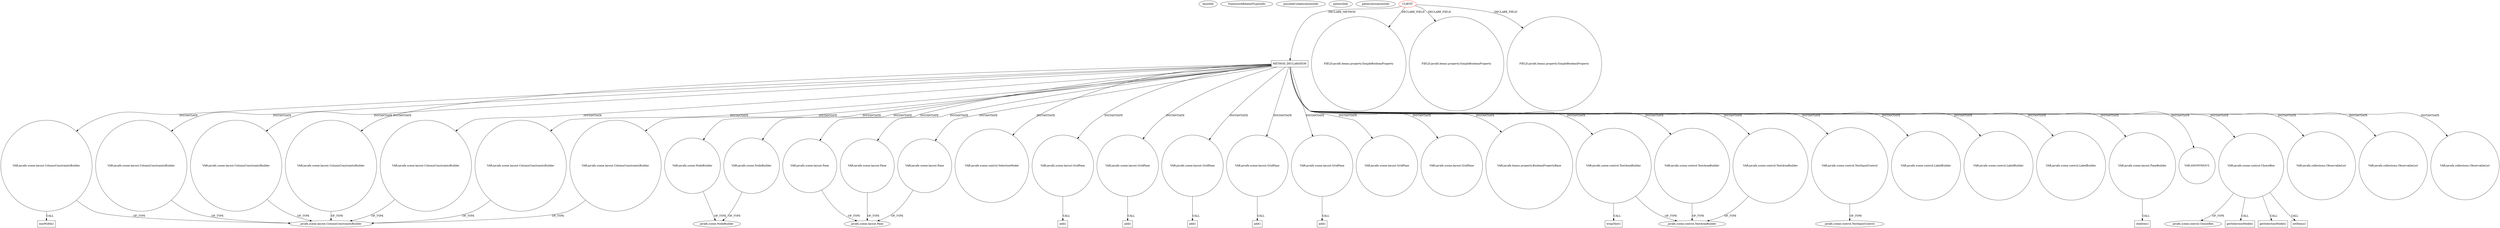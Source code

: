 digraph {
baseInfo[graphId=4303,category="pattern",isAnonymous=false,possibleRelation=false]
frameworkRelatedTypesInfo[]
possibleCollaborationsInfo[]
patternInfo[frequency=2.0,patternRootClient=0]
patternInstancesInfo[0="SaiPradeepDandem-javafx2-gradient-builder~/SaiPradeepDandem-javafx2-gradient-builder/javafx2-gradient-builder-master/src/main/java/com/javafx/gradientbuilder/application/RadialSettingsLayout.java~RadialSettingsLayout~1170",1="SaiPradeepDandem-javafx2-gradient-builder~/SaiPradeepDandem-javafx2-gradient-builder/javafx2-gradient-builder-master/src/main/java/com/javafx/gradientbuilder/application/LinearSettingsLayout.java~LinearSettingsLayout~1172"]
265[label="javafx.scene.layout.ColumnConstraintsBuilder",vertexType="FRAMEWORK_CLASS_TYPE",isFrameworkType=false]
278[label="VAR:javafx.scene.layout.ColumnConstraintsBuilder",vertexType="VARIABLE_EXPRESION",isFrameworkType=false,shape=circle]
279[label="minWidth()",vertexType="INSIDE_CALL",isFrameworkType=false,shape=box]
84[label="METHOD_DECLARATION",vertexType="CLIENT_METHOD_DECLARATION",isFrameworkType=false,shape=box]
0[label="CLIENT",vertexType="ROOT_CLIENT_CLASS_DECLARATION",isFrameworkType=false,color=red]
88[label="VAR:javafx.scene.NodeBuilder",vertexType="VARIABLE_EXPRESION",isFrameworkType=false,shape=circle]
127[label="VAR:javafx.scene.NodeBuilder",vertexType="VARIABLE_EXPRESION",isFrameworkType=false,shape=circle]
159[label="VAR:javafx.scene.layout.Pane",vertexType="VARIABLE_EXPRESION",isFrameworkType=false,shape=circle]
121[label="VAR:javafx.scene.layout.Pane",vertexType="VARIABLE_EXPRESION",isFrameworkType=false,shape=circle]
227[label="VAR:javafx.scene.layout.Pane",vertexType="VARIABLE_EXPRESION",isFrameworkType=false,shape=circle]
198[label="VAR:javafx.scene.control.SelectionModel",vertexType="VARIABLE_EXPRESION",isFrameworkType=false,shape=circle]
203[label="VAR:javafx.scene.layout.GridPane",vertexType="VARIABLE_EXPRESION",isFrameworkType=false,shape=circle]
254[label="VAR:javafx.scene.layout.GridPane",vertexType="VARIABLE_EXPRESION",isFrameworkType=false,shape=circle]
206[label="VAR:javafx.scene.layout.GridPane",vertexType="VARIABLE_EXPRESION",isFrameworkType=false,shape=circle]
230[label="VAR:javafx.scene.layout.GridPane",vertexType="VARIABLE_EXPRESION",isFrameworkType=false,shape=circle]
212[label="VAR:javafx.scene.layout.GridPane",vertexType="VARIABLE_EXPRESION",isFrameworkType=false,shape=circle]
289[label="VAR:javafx.scene.layout.GridPane",vertexType="VARIABLE_EXPRESION",isFrameworkType=false,shape=circle]
260[label="VAR:javafx.scene.layout.GridPane",vertexType="VARIABLE_EXPRESION",isFrameworkType=false,shape=circle]
145[label="VAR:javafx.beans.property.BooleanPropertyBase",vertexType="VARIABLE_EXPRESION",isFrameworkType=false,shape=circle]
100[label="VAR:javafx.scene.control.TextAreaBuilder",vertexType="VARIABLE_EXPRESION",isFrameworkType=false,shape=circle]
109[label="VAR:javafx.scene.control.TextAreaBuilder",vertexType="VARIABLE_EXPRESION",isFrameworkType=false,shape=circle]
97[label="VAR:javafx.scene.control.TextAreaBuilder",vertexType="VARIABLE_EXPRESION",isFrameworkType=false,shape=circle]
115[label="VAR:javafx.scene.control.TextInputControl",vertexType="VARIABLE_EXPRESION",isFrameworkType=false,shape=circle]
20[label="FIELD:javafx.beans.property.SimpleBooleanProperty",vertexType="FIELD_DECLARATION",isFrameworkType=false,shape=circle]
117[label="javafx.scene.control.TextInputControl",vertexType="FRAMEWORK_CLASS_TYPE",isFrameworkType=false]
22[label="FIELD:javafx.beans.property.SimpleBooleanProperty",vertexType="FIELD_DECLARATION",isFrameworkType=false,shape=circle]
18[label="FIELD:javafx.beans.property.SimpleBooleanProperty",vertexType="FIELD_DECLARATION",isFrameworkType=false,shape=circle]
124[label="VAR:javafx.scene.control.LabelBuilder",vertexType="VARIABLE_EXPRESION",isFrameworkType=false,shape=circle]
85[label="VAR:javafx.scene.control.LabelBuilder",vertexType="VARIABLE_EXPRESION",isFrameworkType=false,shape=circle]
94[label="VAR:javafx.scene.control.LabelBuilder",vertexType="VARIABLE_EXPRESION",isFrameworkType=false,shape=circle]
101[label="wrapText()",vertexType="INSIDE_CALL",isFrameworkType=false,shape=box]
255[label="add()",vertexType="INSIDE_CALL",isFrameworkType=false,shape=box]
204[label="add()",vertexType="INSIDE_CALL",isFrameworkType=false,shape=box]
231[label="add()",vertexType="INSIDE_CALL",isFrameworkType=false,shape=box]
213[label="add()",vertexType="INSIDE_CALL",isFrameworkType=false,shape=box]
207[label="add()",vertexType="INSIDE_CALL",isFrameworkType=false,shape=box]
236[label="VAR:javafx.scene.layout.PaneBuilder",vertexType="VARIABLE_EXPRESION",isFrameworkType=false,shape=circle]
237[label="children()",vertexType="INSIDE_CALL",isFrameworkType=false,shape=box]
90[label="javafx.scene.NodeBuilder",vertexType="FRAMEWORK_CLASS_TYPE",isFrameworkType=false]
149[label="VAR:ANONYMOUS",vertexType="VARIABLE_EXPRESION",isFrameworkType=false,shape=circle]
123[label="javafx.scene.layout.Pane",vertexType="FRAMEWORK_CLASS_TYPE",isFrameworkType=false]
179[label="VAR:javafx.scene.control.ChoiceBox",vertexType="VARIABLE_EXPRESION",isFrameworkType=false,shape=circle]
27[label="javafx.scene.control.ChoiceBox",vertexType="FRAMEWORK_CLASS_TYPE",isFrameworkType=false]
197[label="getSelectionModel()",vertexType="INSIDE_CALL",isFrameworkType=false,shape=box]
202[label="getSelectionModel()",vertexType="INSIDE_CALL",isFrameworkType=false,shape=box]
192[label="setItems()",vertexType="INSIDE_CALL",isFrameworkType=false,shape=box]
99[label="javafx.scene.control.TextAreaBuilder",vertexType="FRAMEWORK_CLASS_TYPE",isFrameworkType=false]
272[label="VAR:javafx.scene.layout.ColumnConstraintsBuilder",vertexType="VARIABLE_EXPRESION",isFrameworkType=false,shape=circle]
269[label="VAR:javafx.scene.layout.ColumnConstraintsBuilder",vertexType="VARIABLE_EXPRESION",isFrameworkType=false,shape=circle]
281[label="VAR:javafx.scene.layout.ColumnConstraintsBuilder",vertexType="VARIABLE_EXPRESION",isFrameworkType=false,shape=circle]
263[label="VAR:javafx.scene.layout.ColumnConstraintsBuilder",vertexType="VARIABLE_EXPRESION",isFrameworkType=false,shape=circle]
275[label="VAR:javafx.scene.layout.ColumnConstraintsBuilder",vertexType="VARIABLE_EXPRESION",isFrameworkType=false,shape=circle]
266[label="VAR:javafx.scene.layout.ColumnConstraintsBuilder",vertexType="VARIABLE_EXPRESION",isFrameworkType=false,shape=circle]
257[label="VAR:javafx.collections.ObservableList",vertexType="VARIABLE_EXPRESION",isFrameworkType=false,shape=circle]
286[label="VAR:javafx.collections.ObservableList",vertexType="VARIABLE_EXPRESION",isFrameworkType=false,shape=circle]
135[label="VAR:javafx.collections.ObservableList",vertexType="VARIABLE_EXPRESION",isFrameworkType=false,shape=circle]
121->123[label="OF_TYPE"]
0->22[label="DECLARE_FIELD"]
84->94[label="INSTANTIATE"]
203->204[label="CALL"]
84->145[label="INSTANTIATE"]
266->265[label="OF_TYPE"]
212->213[label="CALL"]
84->135[label="INSTANTIATE"]
84->127[label="INSTANTIATE"]
0->84[label="DECLARE_METHOD"]
84->286[label="INSTANTIATE"]
84->124[label="INSTANTIATE"]
84->203[label="INSTANTIATE"]
0->20[label="DECLARE_FIELD"]
179->197[label="CALL"]
84->159[label="INSTANTIATE"]
84->179[label="INSTANTIATE"]
84->97[label="INSTANTIATE"]
254->255[label="CALL"]
278->279[label="CALL"]
84->121[label="INSTANTIATE"]
84->269[label="INSTANTIATE"]
263->265[label="OF_TYPE"]
84->212[label="INSTANTIATE"]
159->123[label="OF_TYPE"]
236->237[label="CALL"]
84->281[label="INSTANTIATE"]
179->202[label="CALL"]
84->85[label="INSTANTIATE"]
84->266[label="INSTANTIATE"]
272->265[label="OF_TYPE"]
278->265[label="OF_TYPE"]
97->99[label="OF_TYPE"]
84->272[label="INSTANTIATE"]
84->275[label="INSTANTIATE"]
0->18[label="DECLARE_FIELD"]
109->99[label="OF_TYPE"]
84->230[label="INSTANTIATE"]
179->192[label="CALL"]
115->117[label="OF_TYPE"]
281->265[label="OF_TYPE"]
84->257[label="INSTANTIATE"]
84->100[label="INSTANTIATE"]
84->109[label="INSTANTIATE"]
100->101[label="CALL"]
84->115[label="INSTANTIATE"]
84->206[label="INSTANTIATE"]
84->88[label="INSTANTIATE"]
84->236[label="INSTANTIATE"]
88->90[label="OF_TYPE"]
206->207[label="CALL"]
275->265[label="OF_TYPE"]
230->231[label="CALL"]
84->260[label="INSTANTIATE"]
84->278[label="INSTANTIATE"]
84->149[label="INSTANTIATE"]
84->289[label="INSTANTIATE"]
84->254[label="INSTANTIATE"]
227->123[label="OF_TYPE"]
127->90[label="OF_TYPE"]
100->99[label="OF_TYPE"]
179->27[label="OF_TYPE"]
84->263[label="INSTANTIATE"]
84->198[label="INSTANTIATE"]
84->227[label="INSTANTIATE"]
269->265[label="OF_TYPE"]
}
